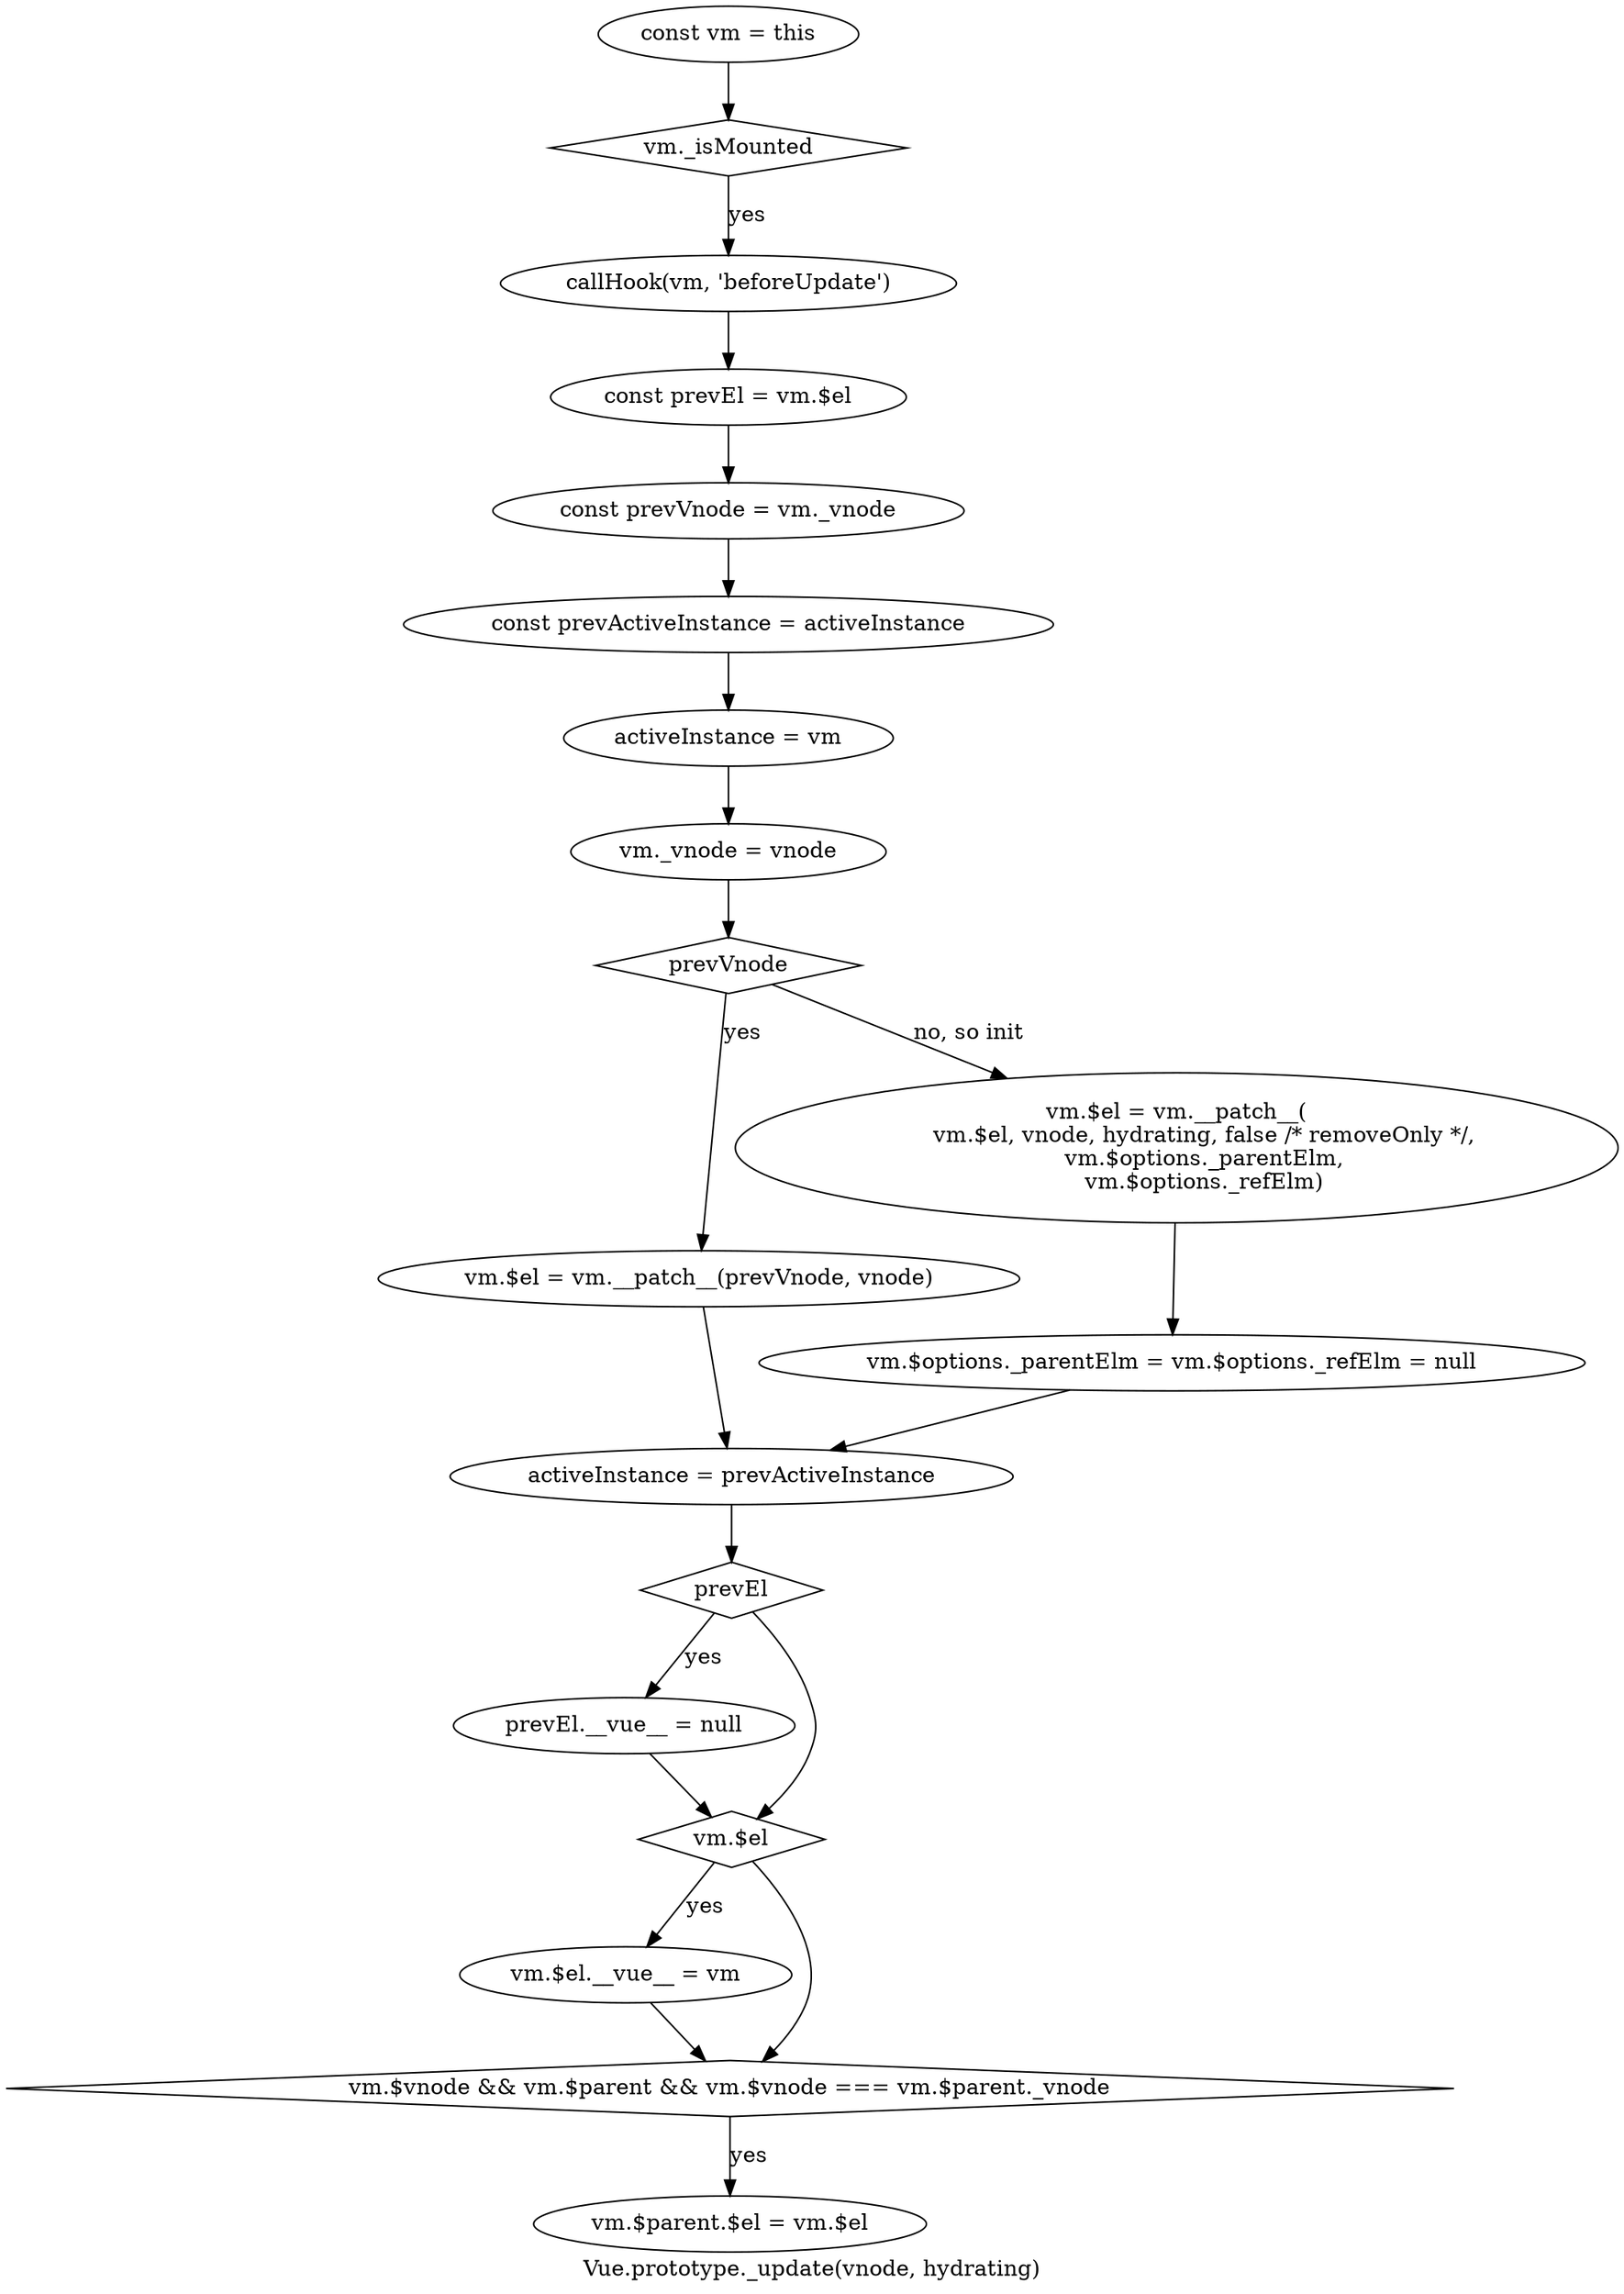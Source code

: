 digraph G {
    label="Vue.prototype._update(vnode, hydrating)"
    varVm [
        label="const vm = this"
    ]
    isMounted [
        label="vm._isMounted"
        shape=diamond
    ]
    varVm -> isMounted
    callBeforeUpdateHook [
        label="callHook(vm, 'beforeUpdate')"
    ]

    isMounted -> callBeforeUpdateHook [label="yes"]
    varPrevEl [
        label="const prevEl = vm.$el"
    ]
    callBeforeUpdateHook -> varPrevEl
    varPrevVnode [
        label="const prevVnode = vm._vnode"
    ]
    varPrevEl -> varPrevVnode
    varInstance [
        label="const prevActiveInstance = activeInstance"
    ]
    varPrevVnode -> varInstance

    resetActiveInstance [
        label="activeInstance = vm"
    ]
    varInstance -> resetActiveInstance
    setVnode [
        label="vm._vnode = vnode"
    ]
    resetActiveInstance -> setVnode
    prevVnodeIsTrue [
        label="prevVnode"
        shape=diamond
    ]
    setVnode -> prevVnodeIsTrue

    patch [
        label="vm.$el = vm.__patch__(prevVnode, vnode)"
    ]
    prevVnodeIsTrue -> patch [label="yes"]

    init [
        label="vm.$el = vm.__patch__(
        vm.$el, vnode, hydrating, false /* removeOnly */,
        vm.$options._parentElm,
        vm.$options._refElm)"
    ]
    prevVnodeIsTrue -> init [label="no, so init"]
    set [
        label="vm.$options._parentElm = vm.$options._refElm = null"
    ]
    init -> set

    resetActiveInstance1 [
        label="activeInstance = prevActiveInstance"
    ]
    patch -> resetActiveInstance1
    set -> resetActiveInstance1

    prevEl [
        label="prevEl"
        shape=diamond   
    ]

    resetActiveInstance1 -> prevEl
    resetVue [
        label="prevEl.__vue__ = null"
    ]
    prevEl -> resetVue [label="yes"]

    el [
        label="vm.$el"
        shape=diamond
    ]
    prevEl -> el
    resetVue -> el

    resetElVue [
        label="vm.$el.__vue__ = vm"
    ]

    el -> resetElVue [label="yes"]

    parentNeedUpdate [
        label="vm.$vnode && vm.$parent && vm.$vnode === vm.$parent._vnode"
        shape=diamond
    ]
    el -> parentNeedUpdate
    resetElVue -> parentNeedUpdate
    updateParent [
        label="vm.$parent.$el = vm.$el"
    ]
    parentNeedUpdate -> updateParent [label="yes"]
}